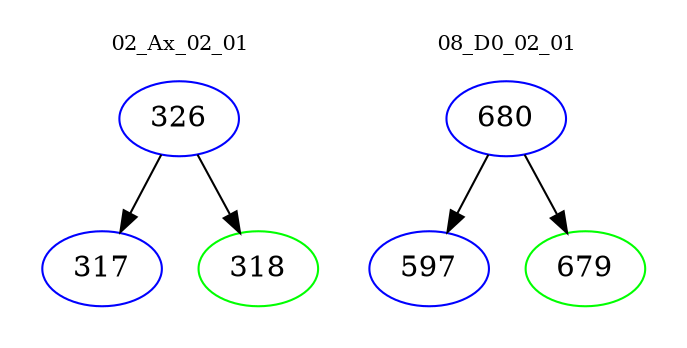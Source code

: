 digraph{
subgraph cluster_0 {
color = white
label = "02_Ax_02_01";
fontsize=10;
T0_326 [label="326", color="blue"]
T0_326 -> T0_317 [color="black"]
T0_317 [label="317", color="blue"]
T0_326 -> T0_318 [color="black"]
T0_318 [label="318", color="green"]
}
subgraph cluster_1 {
color = white
label = "08_D0_02_01";
fontsize=10;
T1_680 [label="680", color="blue"]
T1_680 -> T1_597 [color="black"]
T1_597 [label="597", color="blue"]
T1_680 -> T1_679 [color="black"]
T1_679 [label="679", color="green"]
}
}

